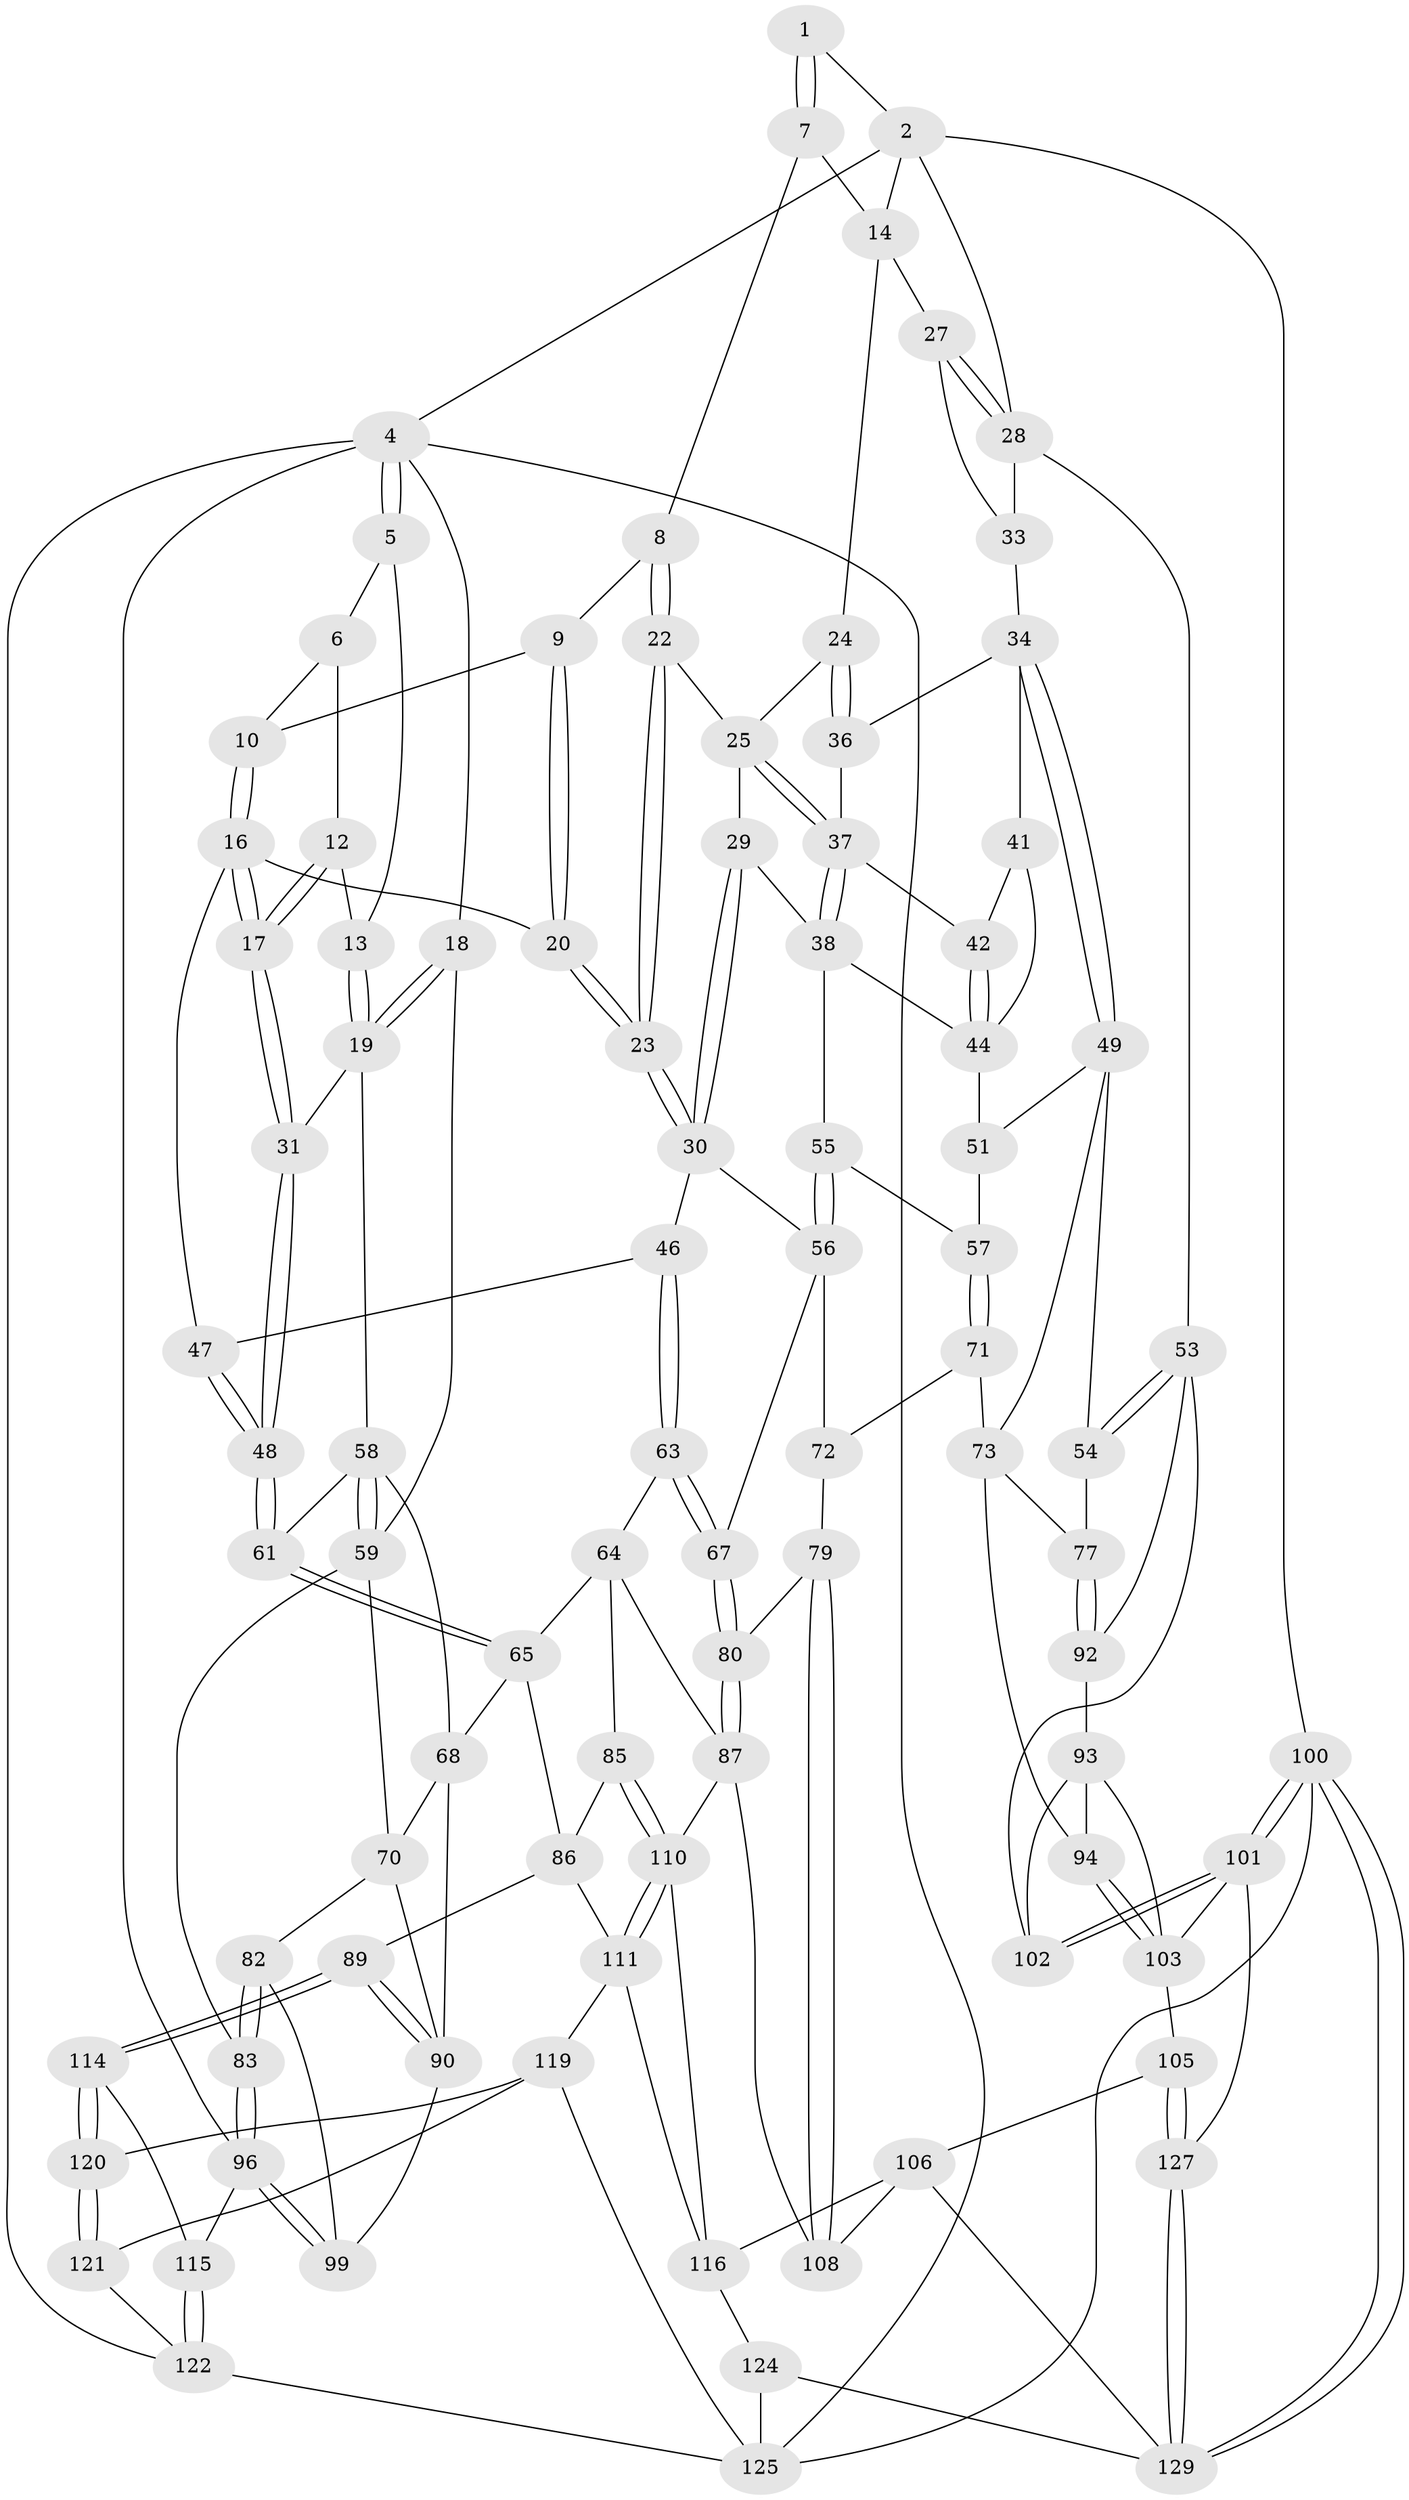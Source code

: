 // original degree distribution, {3: 0.015267175572519083, 4: 0.24427480916030533, 6: 0.22137404580152673, 5: 0.5190839694656488}
// Generated by graph-tools (version 1.1) at 2025/11/02/27/25 16:11:54]
// undirected, 91 vertices, 207 edges
graph export_dot {
graph [start="1"]
  node [color=gray90,style=filled];
  1 [pos="+0.6009831975950929+0"];
  2 [pos="+0.782162753118344+0",super="+3"];
  4 [pos="+0+0",super="+98"];
  5 [pos="+0.30408609956361826+0"];
  6 [pos="+0.3904946283365861+0",super="+11"];
  7 [pos="+0.5706020290383345+0.04515749026644585"];
  8 [pos="+0.5625745688146452+0.07068163451256122"];
  9 [pos="+0.4704362776975991+0.06932577792901481"];
  10 [pos="+0.43790918653080674+0.04829076151610259"];
  12 [pos="+0.26541384054080847+0.0735895217419188"];
  13 [pos="+0.2504260940263578+0.02376580243162574"];
  14 [pos="+0.7868254808038723+0.010036501692301827",super="+15"];
  16 [pos="+0.3557126577346408+0.1590370237649545",super="+21"];
  17 [pos="+0.27750031227183314+0.17040974989367616"];
  18 [pos="+0+0"];
  19 [pos="+0.06765455866609704+0.07379470653057484",super="+32"];
  20 [pos="+0.47680318990207793+0.17317328614742444"];
  22 [pos="+0.5684301771426529+0.08198099808891018"];
  23 [pos="+0.5039992880922951+0.18784588366076813"];
  24 [pos="+0.7678807339555336+0.050140594775149455"];
  25 [pos="+0.7016166550086763+0.1059288764659367",super="+26"];
  27 [pos="+0.9199269970873329+0.09735229468001524"];
  28 [pos="+1+0",super="+40"];
  29 [pos="+0.6004670454270695+0.22432724406172233"];
  30 [pos="+0.5426252567377017+0.24423649694033592",super="+45"];
  31 [pos="+0.2684442427657337+0.1836064403032505"];
  33 [pos="+0.9358351400523569+0.14910909066261963"];
  34 [pos="+0.8782228276626721+0.2148134176605024",super="+35"];
  36 [pos="+0.8014306390527455+0.16693933025257737"];
  37 [pos="+0.6766912641272711+0.1963522635317172",super="+39"];
  38 [pos="+0.6545034996275729+0.2314364153133089",super="+43"];
  41 [pos="+0.7947324361451101+0.26055841632998794"];
  42 [pos="+0.7538023639556319+0.2263430048769948"];
  44 [pos="+0.6808800319359939+0.266554937605518",super="+52"];
  46 [pos="+0.4789038492959898+0.29269320624708073"];
  47 [pos="+0.43124449494666117+0.28456783674824765"];
  48 [pos="+0.3627958071220535+0.31436713785450804"];
  49 [pos="+0.9257824094972776+0.32053238073825335",super="+50"];
  51 [pos="+0.8098797457622152+0.3465244303337698"];
  53 [pos="+1+0.27190149435769284",super="+95"];
  54 [pos="+1+0.3173529421581727"];
  55 [pos="+0.6814374050339761+0.3180180057857496"];
  56 [pos="+0.5870359236802463+0.37716590210417344",super="+66"];
  57 [pos="+0.7290262257091189+0.3654637329001895"];
  58 [pos="+0.18304920024664345+0.2361305268675744",super="+62"];
  59 [pos="+0.055142039127750654+0.29499863472207816",super="+60"];
  61 [pos="+0.35268670815142844+0.36259683446944513"];
  63 [pos="+0.4784693636349698+0.29709467001202733"];
  64 [pos="+0.41129482075718904+0.4194097770860482",super="+84"];
  65 [pos="+0.353087767079965+0.3704161339677755",super="+76"];
  67 [pos="+0.50712228239244+0.46933537988248814"];
  68 [pos="+0.2146624322023028+0.40591112994587053",super="+69"];
  70 [pos="+0.12538577571322962+0.4232109859042474",super="+81"];
  71 [pos="+0.7224745719003371+0.39109571386024006",super="+75"];
  72 [pos="+0.6292141650055206+0.4163560308869273",super="+78"];
  73 [pos="+0.866830312139506+0.3966203258986337",super="+74"];
  77 [pos="+0.9513592819020144+0.47376899648144627"];
  79 [pos="+0.6651550068014171+0.5262834642137714"];
  80 [pos="+0.5067192894594548+0.46998996380501773"];
  82 [pos="+0.022764050920103574+0.4762694703134486"];
  83 [pos="+0+0.4884397156628147"];
  85 [pos="+0.41605031105065987+0.5157265509011526"];
  86 [pos="+0.2961398110909625+0.522267642718699",super="+88"];
  87 [pos="+0.4691140363202653+0.4956467517996676",super="+109"];
  89 [pos="+0.20279503533861523+0.6194881941667887"];
  90 [pos="+0.17104954566706504+0.5798377990573127",super="+91"];
  92 [pos="+0.9609985556927513+0.4959099503349354"];
  93 [pos="+0.9175712364077017+0.5637514075761876",super="+113"];
  94 [pos="+0.83810401873833+0.6086002825586401"];
  96 [pos="+0+0.5651508998770386",super="+97"];
  99 [pos="+0.15212427912361184+0.5749497061240145"];
  100 [pos="+1+1"];
  101 [pos="+1+0.7883019318978772",super="+123"];
  102 [pos="+1+0.6713454333179872"];
  103 [pos="+0.8330260980846741+0.6554840909478539",super="+104"];
  105 [pos="+0.7995263085483959+0.7201732617907508"];
  106 [pos="+0.7824362693594407+0.7277475131221125",super="+107"];
  108 [pos="+0.5921298610899711+0.7075725280552762"];
  110 [pos="+0.3503423214197799+0.6556522421495301",super="+112"];
  111 [pos="+0.2231020823725937+0.6205478388775254",super="+117"];
  114 [pos="+0.1956566229064392+0.6291921479071282"];
  115 [pos="+0.0597948194957816+0.6953796206982349"];
  116 [pos="+0.4013810854004119+0.7500458664666315",super="+118"];
  119 [pos="+0.3000967955643242+0.8142835767474002",super="+126"];
  120 [pos="+0.1923195216881011+0.7576421233417417"];
  121 [pos="+0.1309127647150336+0.8345739915203368"];
  122 [pos="+0.08288821310651268+0.8462603285598195",super="+128"];
  124 [pos="+0.5288497359941563+1"];
  125 [pos="+0.37088314523733024+1",super="+131"];
  127 [pos="+0.9218051043746818+0.8487101652574809"];
  129 [pos="+0.804191265122291+1",super="+130"];
  1 -- 2;
  1 -- 7;
  1 -- 7;
  2 -- 14;
  2 -- 28;
  2 -- 100;
  2 -- 4;
  4 -- 5;
  4 -- 5;
  4 -- 18;
  4 -- 96;
  4 -- 122;
  4 -- 125;
  5 -- 6;
  5 -- 13;
  6 -- 10;
  6 -- 12;
  7 -- 8;
  7 -- 14;
  8 -- 9;
  8 -- 22;
  8 -- 22;
  9 -- 10;
  9 -- 20;
  9 -- 20;
  10 -- 16;
  10 -- 16;
  12 -- 13;
  12 -- 17;
  12 -- 17;
  13 -- 19;
  13 -- 19;
  14 -- 27;
  14 -- 24;
  16 -- 17;
  16 -- 17;
  16 -- 20;
  16 -- 47;
  17 -- 31;
  17 -- 31;
  18 -- 19;
  18 -- 19;
  18 -- 59;
  19 -- 58;
  19 -- 31;
  20 -- 23;
  20 -- 23;
  22 -- 23;
  22 -- 23;
  22 -- 25;
  23 -- 30;
  23 -- 30;
  24 -- 25;
  24 -- 36;
  24 -- 36;
  25 -- 37;
  25 -- 37;
  25 -- 29;
  27 -- 28;
  27 -- 28;
  27 -- 33;
  28 -- 33;
  28 -- 53;
  29 -- 30;
  29 -- 30;
  29 -- 38;
  30 -- 56;
  30 -- 46;
  31 -- 48;
  31 -- 48;
  33 -- 34;
  34 -- 49;
  34 -- 49;
  34 -- 41;
  34 -- 36;
  36 -- 37;
  37 -- 38;
  37 -- 38;
  37 -- 42;
  38 -- 44;
  38 -- 55;
  41 -- 42;
  41 -- 44;
  42 -- 44;
  42 -- 44;
  44 -- 51;
  46 -- 47;
  46 -- 63;
  46 -- 63;
  47 -- 48;
  47 -- 48;
  48 -- 61;
  48 -- 61;
  49 -- 54;
  49 -- 73;
  49 -- 51;
  51 -- 57;
  53 -- 54;
  53 -- 54;
  53 -- 92;
  53 -- 102;
  54 -- 77;
  55 -- 56;
  55 -- 56;
  55 -- 57;
  56 -- 67;
  56 -- 72;
  57 -- 71;
  57 -- 71;
  58 -- 59;
  58 -- 59;
  58 -- 68;
  58 -- 61;
  59 -- 70;
  59 -- 83;
  61 -- 65;
  61 -- 65;
  63 -- 64;
  63 -- 67;
  63 -- 67;
  64 -- 65;
  64 -- 85;
  64 -- 87;
  65 -- 68;
  65 -- 86;
  67 -- 80;
  67 -- 80;
  68 -- 70;
  68 -- 90;
  70 -- 82;
  70 -- 90;
  71 -- 72 [weight=2];
  71 -- 73;
  72 -- 79;
  73 -- 77;
  73 -- 94;
  77 -- 92;
  77 -- 92;
  79 -- 80;
  79 -- 108;
  79 -- 108;
  80 -- 87;
  80 -- 87;
  82 -- 83;
  82 -- 83;
  82 -- 99;
  83 -- 96;
  83 -- 96;
  85 -- 86;
  85 -- 110;
  85 -- 110;
  86 -- 89;
  86 -- 111;
  87 -- 108;
  87 -- 110;
  89 -- 90;
  89 -- 90;
  89 -- 114;
  89 -- 114;
  90 -- 99;
  92 -- 93;
  93 -- 94;
  93 -- 102;
  93 -- 103;
  94 -- 103;
  94 -- 103;
  96 -- 99;
  96 -- 99;
  96 -- 115;
  100 -- 101;
  100 -- 101;
  100 -- 129;
  100 -- 129;
  100 -- 125;
  101 -- 102;
  101 -- 102;
  101 -- 127;
  101 -- 103;
  103 -- 105;
  105 -- 106;
  105 -- 127;
  105 -- 127;
  106 -- 108;
  106 -- 116;
  106 -- 129;
  110 -- 111;
  110 -- 111;
  110 -- 116;
  111 -- 116;
  111 -- 119;
  114 -- 115;
  114 -- 120;
  114 -- 120;
  115 -- 122;
  115 -- 122;
  116 -- 124;
  119 -- 120;
  119 -- 121;
  119 -- 125;
  120 -- 121;
  120 -- 121;
  121 -- 122;
  122 -- 125;
  124 -- 125;
  124 -- 129;
  127 -- 129;
  127 -- 129;
}
